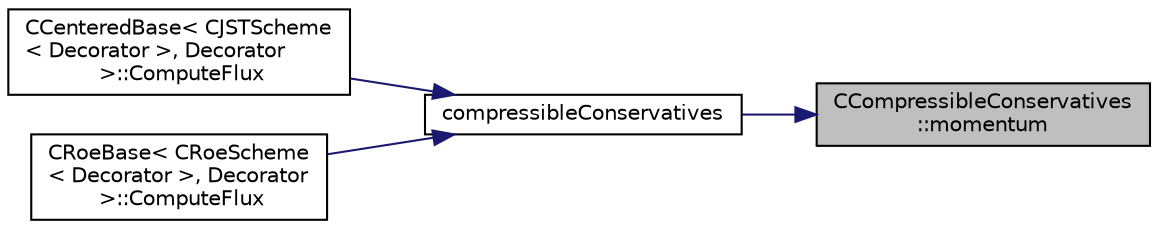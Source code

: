 digraph "CCompressibleConservatives::momentum"
{
 // LATEX_PDF_SIZE
  edge [fontname="Helvetica",fontsize="10",labelfontname="Helvetica",labelfontsize="10"];
  node [fontname="Helvetica",fontsize="10",shape=record];
  rankdir="RL";
  Node1 [label="CCompressibleConservatives\l::momentum",height=0.2,width=0.4,color="black", fillcolor="grey75", style="filled", fontcolor="black",tooltip=" "];
  Node1 -> Node2 [dir="back",color="midnightblue",fontsize="10",style="solid",fontname="Helvetica"];
  Node2 [label="compressibleConservatives",height=0.2,width=0.4,color="black", fillcolor="white", style="filled",URL="$variables_8hpp.html#ad0f683ee2456d4c1365af8df849dcb80",tooltip="Primitive to conservative conversion."];
  Node2 -> Node3 [dir="back",color="midnightblue",fontsize="10",style="solid",fontname="Helvetica"];
  Node3 [label="CCenteredBase\< CJSTScheme\l\< Decorator \>, Decorator\l \>::ComputeFlux",height=0.2,width=0.4,color="black", fillcolor="white", style="filled",URL="$classCCenteredBase.html#ac9b1510a81f92bcdc4c319b415d1ea82",tooltip="Implementation of the base centered flux."];
  Node2 -> Node4 [dir="back",color="midnightblue",fontsize="10",style="solid",fontname="Helvetica"];
  Node4 [label="CRoeBase\< CRoeScheme\l\< Decorator \>, Decorator\l \>::ComputeFlux",height=0.2,width=0.4,color="black", fillcolor="white", style="filled",URL="$classCRoeBase.html#a66014e97b96e951548712bc65bb2857e",tooltip="Implementation of the base Roe flux."];
}
